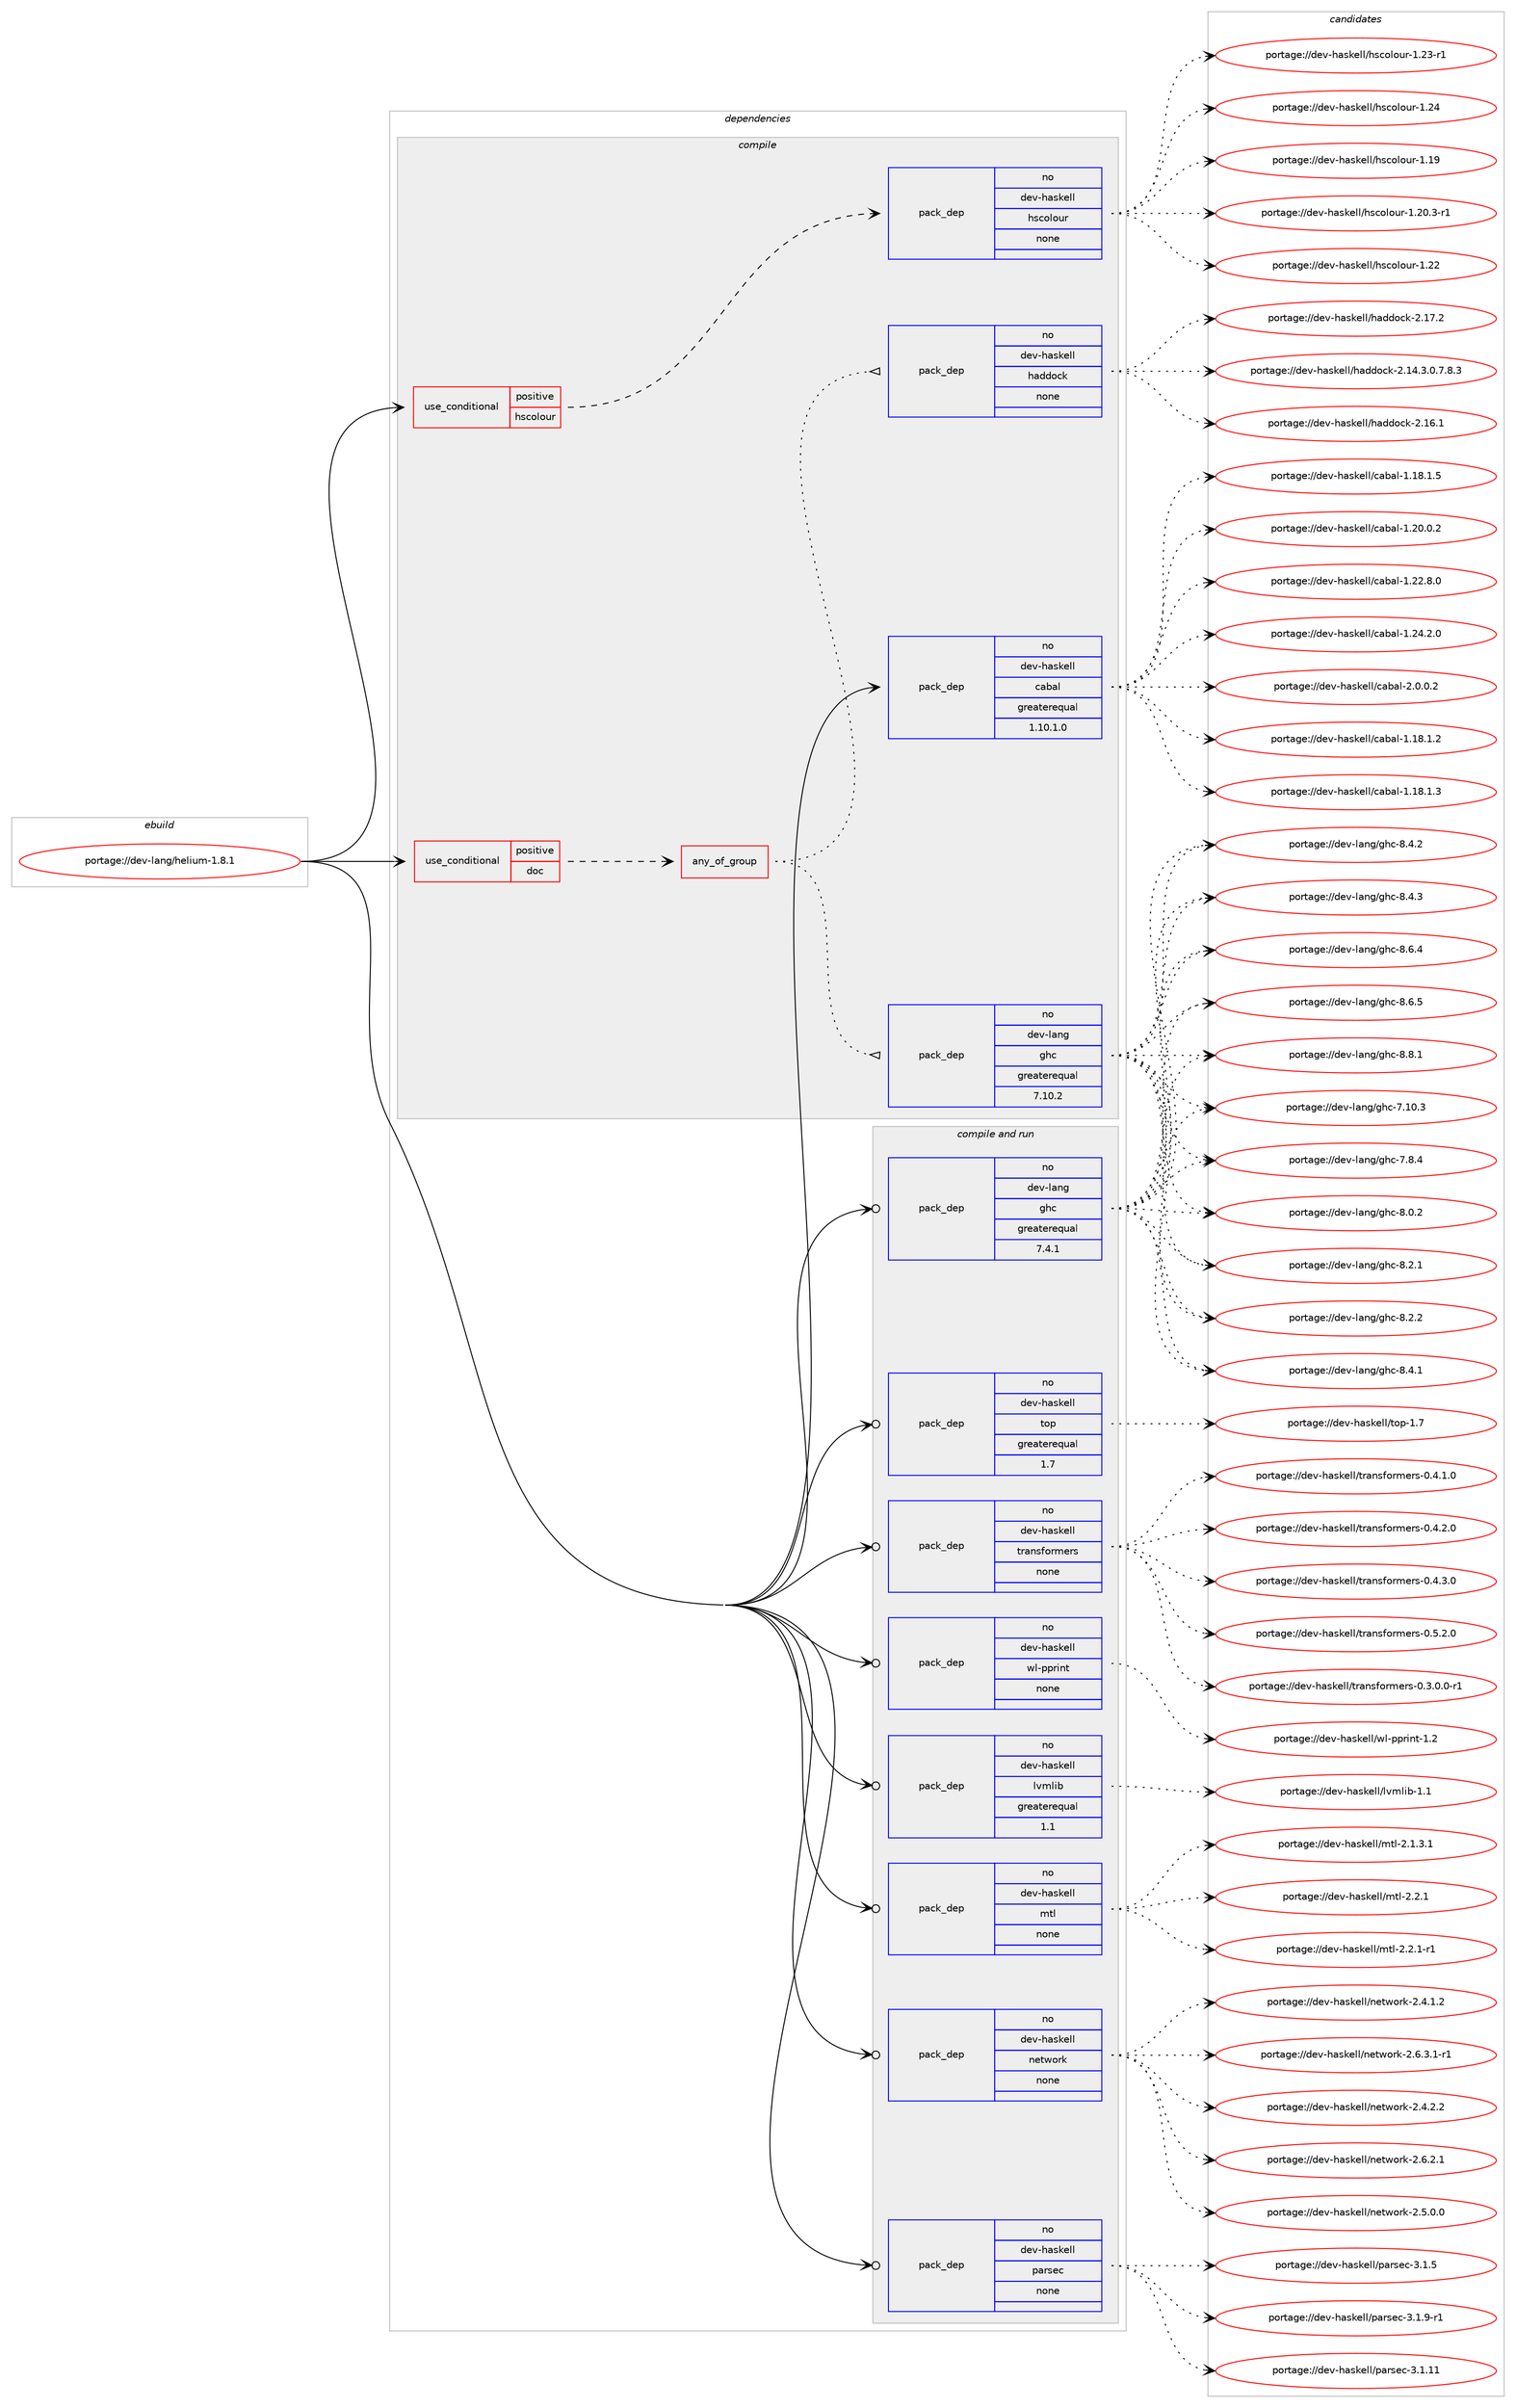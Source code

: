 digraph prolog {

# *************
# Graph options
# *************

newrank=true;
concentrate=true;
compound=true;
graph [rankdir=LR,fontname=Helvetica,fontsize=10,ranksep=1.5];#, ranksep=2.5, nodesep=0.2];
edge  [arrowhead=vee];
node  [fontname=Helvetica,fontsize=10];

# **********
# The ebuild
# **********

subgraph cluster_leftcol {
color=gray;
rank=same;
label=<<i>ebuild</i>>;
id [label="portage://dev-lang/helium-1.8.1", color=red, width=4, href="../dev-lang/helium-1.8.1.svg"];
}

# ****************
# The dependencies
# ****************

subgraph cluster_midcol {
color=gray;
label=<<i>dependencies</i>>;
subgraph cluster_compile {
fillcolor="#eeeeee";
style=filled;
label=<<i>compile</i>>;
subgraph cond19266 {
dependency93658 [label=<<TABLE BORDER="0" CELLBORDER="1" CELLSPACING="0" CELLPADDING="4"><TR><TD ROWSPAN="3" CELLPADDING="10">use_conditional</TD></TR><TR><TD>positive</TD></TR><TR><TD>doc</TD></TR></TABLE>>, shape=none, color=red];
subgraph any2695 {
dependency93659 [label=<<TABLE BORDER="0" CELLBORDER="1" CELLSPACING="0" CELLPADDING="4"><TR><TD CELLPADDING="10">any_of_group</TD></TR></TABLE>>, shape=none, color=red];subgraph pack71640 {
dependency93660 [label=<<TABLE BORDER="0" CELLBORDER="1" CELLSPACING="0" CELLPADDING="4" WIDTH="220"><TR><TD ROWSPAN="6" CELLPADDING="30">pack_dep</TD></TR><TR><TD WIDTH="110">no</TD></TR><TR><TD>dev-haskell</TD></TR><TR><TD>haddock</TD></TR><TR><TD>none</TD></TR><TR><TD></TD></TR></TABLE>>, shape=none, color=blue];
}
dependency93659:e -> dependency93660:w [weight=20,style="dotted",arrowhead="oinv"];
subgraph pack71641 {
dependency93661 [label=<<TABLE BORDER="0" CELLBORDER="1" CELLSPACING="0" CELLPADDING="4" WIDTH="220"><TR><TD ROWSPAN="6" CELLPADDING="30">pack_dep</TD></TR><TR><TD WIDTH="110">no</TD></TR><TR><TD>dev-lang</TD></TR><TR><TD>ghc</TD></TR><TR><TD>greaterequal</TD></TR><TR><TD>7.10.2</TD></TR></TABLE>>, shape=none, color=blue];
}
dependency93659:e -> dependency93661:w [weight=20,style="dotted",arrowhead="oinv"];
}
dependency93658:e -> dependency93659:w [weight=20,style="dashed",arrowhead="vee"];
}
id:e -> dependency93658:w [weight=20,style="solid",arrowhead="vee"];
subgraph cond19267 {
dependency93662 [label=<<TABLE BORDER="0" CELLBORDER="1" CELLSPACING="0" CELLPADDING="4"><TR><TD ROWSPAN="3" CELLPADDING="10">use_conditional</TD></TR><TR><TD>positive</TD></TR><TR><TD>hscolour</TD></TR></TABLE>>, shape=none, color=red];
subgraph pack71642 {
dependency93663 [label=<<TABLE BORDER="0" CELLBORDER="1" CELLSPACING="0" CELLPADDING="4" WIDTH="220"><TR><TD ROWSPAN="6" CELLPADDING="30">pack_dep</TD></TR><TR><TD WIDTH="110">no</TD></TR><TR><TD>dev-haskell</TD></TR><TR><TD>hscolour</TD></TR><TR><TD>none</TD></TR><TR><TD></TD></TR></TABLE>>, shape=none, color=blue];
}
dependency93662:e -> dependency93663:w [weight=20,style="dashed",arrowhead="vee"];
}
id:e -> dependency93662:w [weight=20,style="solid",arrowhead="vee"];
subgraph pack71643 {
dependency93664 [label=<<TABLE BORDER="0" CELLBORDER="1" CELLSPACING="0" CELLPADDING="4" WIDTH="220"><TR><TD ROWSPAN="6" CELLPADDING="30">pack_dep</TD></TR><TR><TD WIDTH="110">no</TD></TR><TR><TD>dev-haskell</TD></TR><TR><TD>cabal</TD></TR><TR><TD>greaterequal</TD></TR><TR><TD>1.10.1.0</TD></TR></TABLE>>, shape=none, color=blue];
}
id:e -> dependency93664:w [weight=20,style="solid",arrowhead="vee"];
}
subgraph cluster_compileandrun {
fillcolor="#eeeeee";
style=filled;
label=<<i>compile and run</i>>;
subgraph pack71644 {
dependency93665 [label=<<TABLE BORDER="0" CELLBORDER="1" CELLSPACING="0" CELLPADDING="4" WIDTH="220"><TR><TD ROWSPAN="6" CELLPADDING="30">pack_dep</TD></TR><TR><TD WIDTH="110">no</TD></TR><TR><TD>dev-haskell</TD></TR><TR><TD>lvmlib</TD></TR><TR><TD>greaterequal</TD></TR><TR><TD>1.1</TD></TR></TABLE>>, shape=none, color=blue];
}
id:e -> dependency93665:w [weight=20,style="solid",arrowhead="odotvee"];
subgraph pack71645 {
dependency93666 [label=<<TABLE BORDER="0" CELLBORDER="1" CELLSPACING="0" CELLPADDING="4" WIDTH="220"><TR><TD ROWSPAN="6" CELLPADDING="30">pack_dep</TD></TR><TR><TD WIDTH="110">no</TD></TR><TR><TD>dev-haskell</TD></TR><TR><TD>mtl</TD></TR><TR><TD>none</TD></TR><TR><TD></TD></TR></TABLE>>, shape=none, color=blue];
}
id:e -> dependency93666:w [weight=20,style="solid",arrowhead="odotvee"];
subgraph pack71646 {
dependency93667 [label=<<TABLE BORDER="0" CELLBORDER="1" CELLSPACING="0" CELLPADDING="4" WIDTH="220"><TR><TD ROWSPAN="6" CELLPADDING="30">pack_dep</TD></TR><TR><TD WIDTH="110">no</TD></TR><TR><TD>dev-haskell</TD></TR><TR><TD>network</TD></TR><TR><TD>none</TD></TR><TR><TD></TD></TR></TABLE>>, shape=none, color=blue];
}
id:e -> dependency93667:w [weight=20,style="solid",arrowhead="odotvee"];
subgraph pack71647 {
dependency93668 [label=<<TABLE BORDER="0" CELLBORDER="1" CELLSPACING="0" CELLPADDING="4" WIDTH="220"><TR><TD ROWSPAN="6" CELLPADDING="30">pack_dep</TD></TR><TR><TD WIDTH="110">no</TD></TR><TR><TD>dev-haskell</TD></TR><TR><TD>parsec</TD></TR><TR><TD>none</TD></TR><TR><TD></TD></TR></TABLE>>, shape=none, color=blue];
}
id:e -> dependency93668:w [weight=20,style="solid",arrowhead="odotvee"];
subgraph pack71648 {
dependency93669 [label=<<TABLE BORDER="0" CELLBORDER="1" CELLSPACING="0" CELLPADDING="4" WIDTH="220"><TR><TD ROWSPAN="6" CELLPADDING="30">pack_dep</TD></TR><TR><TD WIDTH="110">no</TD></TR><TR><TD>dev-haskell</TD></TR><TR><TD>top</TD></TR><TR><TD>greaterequal</TD></TR><TR><TD>1.7</TD></TR></TABLE>>, shape=none, color=blue];
}
id:e -> dependency93669:w [weight=20,style="solid",arrowhead="odotvee"];
subgraph pack71649 {
dependency93670 [label=<<TABLE BORDER="0" CELLBORDER="1" CELLSPACING="0" CELLPADDING="4" WIDTH="220"><TR><TD ROWSPAN="6" CELLPADDING="30">pack_dep</TD></TR><TR><TD WIDTH="110">no</TD></TR><TR><TD>dev-haskell</TD></TR><TR><TD>transformers</TD></TR><TR><TD>none</TD></TR><TR><TD></TD></TR></TABLE>>, shape=none, color=blue];
}
id:e -> dependency93670:w [weight=20,style="solid",arrowhead="odotvee"];
subgraph pack71650 {
dependency93671 [label=<<TABLE BORDER="0" CELLBORDER="1" CELLSPACING="0" CELLPADDING="4" WIDTH="220"><TR><TD ROWSPAN="6" CELLPADDING="30">pack_dep</TD></TR><TR><TD WIDTH="110">no</TD></TR><TR><TD>dev-haskell</TD></TR><TR><TD>wl-pprint</TD></TR><TR><TD>none</TD></TR><TR><TD></TD></TR></TABLE>>, shape=none, color=blue];
}
id:e -> dependency93671:w [weight=20,style="solid",arrowhead="odotvee"];
subgraph pack71651 {
dependency93672 [label=<<TABLE BORDER="0" CELLBORDER="1" CELLSPACING="0" CELLPADDING="4" WIDTH="220"><TR><TD ROWSPAN="6" CELLPADDING="30">pack_dep</TD></TR><TR><TD WIDTH="110">no</TD></TR><TR><TD>dev-lang</TD></TR><TR><TD>ghc</TD></TR><TR><TD>greaterequal</TD></TR><TR><TD>7.4.1</TD></TR></TABLE>>, shape=none, color=blue];
}
id:e -> dependency93672:w [weight=20,style="solid",arrowhead="odotvee"];
}
subgraph cluster_run {
fillcolor="#eeeeee";
style=filled;
label=<<i>run</i>>;
}
}

# **************
# The candidates
# **************

subgraph cluster_choices {
rank=same;
color=gray;
label=<<i>candidates</i>>;

subgraph choice71640 {
color=black;
nodesep=1;
choiceportage1001011184510497115107101108108471049710010011199107455046495246514648465546564651 [label="portage://dev-haskell/haddock-2.14.3.0.7.8.3", color=red, width=4,href="../dev-haskell/haddock-2.14.3.0.7.8.3.svg"];
choiceportage100101118451049711510710110810847104971001001119910745504649544649 [label="portage://dev-haskell/haddock-2.16.1", color=red, width=4,href="../dev-haskell/haddock-2.16.1.svg"];
choiceportage100101118451049711510710110810847104971001001119910745504649554650 [label="portage://dev-haskell/haddock-2.17.2", color=red, width=4,href="../dev-haskell/haddock-2.17.2.svg"];
dependency93660:e -> choiceportage1001011184510497115107101108108471049710010011199107455046495246514648465546564651:w [style=dotted,weight="100"];
dependency93660:e -> choiceportage100101118451049711510710110810847104971001001119910745504649544649:w [style=dotted,weight="100"];
dependency93660:e -> choiceportage100101118451049711510710110810847104971001001119910745504649554650:w [style=dotted,weight="100"];
}
subgraph choice71641 {
color=black;
nodesep=1;
choiceportage1001011184510897110103471031049945554649484651 [label="portage://dev-lang/ghc-7.10.3", color=red, width=4,href="../dev-lang/ghc-7.10.3.svg"];
choiceportage10010111845108971101034710310499455546564652 [label="portage://dev-lang/ghc-7.8.4", color=red, width=4,href="../dev-lang/ghc-7.8.4.svg"];
choiceportage10010111845108971101034710310499455646484650 [label="portage://dev-lang/ghc-8.0.2", color=red, width=4,href="../dev-lang/ghc-8.0.2.svg"];
choiceportage10010111845108971101034710310499455646504649 [label="portage://dev-lang/ghc-8.2.1", color=red, width=4,href="../dev-lang/ghc-8.2.1.svg"];
choiceportage10010111845108971101034710310499455646504650 [label="portage://dev-lang/ghc-8.2.2", color=red, width=4,href="../dev-lang/ghc-8.2.2.svg"];
choiceportage10010111845108971101034710310499455646524649 [label="portage://dev-lang/ghc-8.4.1", color=red, width=4,href="../dev-lang/ghc-8.4.1.svg"];
choiceportage10010111845108971101034710310499455646524650 [label="portage://dev-lang/ghc-8.4.2", color=red, width=4,href="../dev-lang/ghc-8.4.2.svg"];
choiceportage10010111845108971101034710310499455646524651 [label="portage://dev-lang/ghc-8.4.3", color=red, width=4,href="../dev-lang/ghc-8.4.3.svg"];
choiceportage10010111845108971101034710310499455646544652 [label="portage://dev-lang/ghc-8.6.4", color=red, width=4,href="../dev-lang/ghc-8.6.4.svg"];
choiceportage10010111845108971101034710310499455646544653 [label="portage://dev-lang/ghc-8.6.5", color=red, width=4,href="../dev-lang/ghc-8.6.5.svg"];
choiceportage10010111845108971101034710310499455646564649 [label="portage://dev-lang/ghc-8.8.1", color=red, width=4,href="../dev-lang/ghc-8.8.1.svg"];
dependency93661:e -> choiceportage1001011184510897110103471031049945554649484651:w [style=dotted,weight="100"];
dependency93661:e -> choiceportage10010111845108971101034710310499455546564652:w [style=dotted,weight="100"];
dependency93661:e -> choiceportage10010111845108971101034710310499455646484650:w [style=dotted,weight="100"];
dependency93661:e -> choiceportage10010111845108971101034710310499455646504649:w [style=dotted,weight="100"];
dependency93661:e -> choiceportage10010111845108971101034710310499455646504650:w [style=dotted,weight="100"];
dependency93661:e -> choiceportage10010111845108971101034710310499455646524649:w [style=dotted,weight="100"];
dependency93661:e -> choiceportage10010111845108971101034710310499455646524650:w [style=dotted,weight="100"];
dependency93661:e -> choiceportage10010111845108971101034710310499455646524651:w [style=dotted,weight="100"];
dependency93661:e -> choiceportage10010111845108971101034710310499455646544652:w [style=dotted,weight="100"];
dependency93661:e -> choiceportage10010111845108971101034710310499455646544653:w [style=dotted,weight="100"];
dependency93661:e -> choiceportage10010111845108971101034710310499455646564649:w [style=dotted,weight="100"];
}
subgraph choice71642 {
color=black;
nodesep=1;
choiceportage100101118451049711510710110810847104115991111081111171144549464957 [label="portage://dev-haskell/hscolour-1.19", color=red, width=4,href="../dev-haskell/hscolour-1.19.svg"];
choiceportage10010111845104971151071011081084710411599111108111117114454946504846514511449 [label="portage://dev-haskell/hscolour-1.20.3-r1", color=red, width=4,href="../dev-haskell/hscolour-1.20.3-r1.svg"];
choiceportage100101118451049711510710110810847104115991111081111171144549465050 [label="portage://dev-haskell/hscolour-1.22", color=red, width=4,href="../dev-haskell/hscolour-1.22.svg"];
choiceportage1001011184510497115107101108108471041159911110811111711445494650514511449 [label="portage://dev-haskell/hscolour-1.23-r1", color=red, width=4,href="../dev-haskell/hscolour-1.23-r1.svg"];
choiceportage100101118451049711510710110810847104115991111081111171144549465052 [label="portage://dev-haskell/hscolour-1.24", color=red, width=4,href="../dev-haskell/hscolour-1.24.svg"];
dependency93663:e -> choiceportage100101118451049711510710110810847104115991111081111171144549464957:w [style=dotted,weight="100"];
dependency93663:e -> choiceportage10010111845104971151071011081084710411599111108111117114454946504846514511449:w [style=dotted,weight="100"];
dependency93663:e -> choiceportage100101118451049711510710110810847104115991111081111171144549465050:w [style=dotted,weight="100"];
dependency93663:e -> choiceportage1001011184510497115107101108108471041159911110811111711445494650514511449:w [style=dotted,weight="100"];
dependency93663:e -> choiceportage100101118451049711510710110810847104115991111081111171144549465052:w [style=dotted,weight="100"];
}
subgraph choice71643 {
color=black;
nodesep=1;
choiceportage10010111845104971151071011081084799979897108454946495646494650 [label="portage://dev-haskell/cabal-1.18.1.2", color=red, width=4,href="../dev-haskell/cabal-1.18.1.2.svg"];
choiceportage10010111845104971151071011081084799979897108454946495646494651 [label="portage://dev-haskell/cabal-1.18.1.3", color=red, width=4,href="../dev-haskell/cabal-1.18.1.3.svg"];
choiceportage10010111845104971151071011081084799979897108454946495646494653 [label="portage://dev-haskell/cabal-1.18.1.5", color=red, width=4,href="../dev-haskell/cabal-1.18.1.5.svg"];
choiceportage10010111845104971151071011081084799979897108454946504846484650 [label="portage://dev-haskell/cabal-1.20.0.2", color=red, width=4,href="../dev-haskell/cabal-1.20.0.2.svg"];
choiceportage10010111845104971151071011081084799979897108454946505046564648 [label="portage://dev-haskell/cabal-1.22.8.0", color=red, width=4,href="../dev-haskell/cabal-1.22.8.0.svg"];
choiceportage10010111845104971151071011081084799979897108454946505246504648 [label="portage://dev-haskell/cabal-1.24.2.0", color=red, width=4,href="../dev-haskell/cabal-1.24.2.0.svg"];
choiceportage100101118451049711510710110810847999798971084550464846484650 [label="portage://dev-haskell/cabal-2.0.0.2", color=red, width=4,href="../dev-haskell/cabal-2.0.0.2.svg"];
dependency93664:e -> choiceportage10010111845104971151071011081084799979897108454946495646494650:w [style=dotted,weight="100"];
dependency93664:e -> choiceportage10010111845104971151071011081084799979897108454946495646494651:w [style=dotted,weight="100"];
dependency93664:e -> choiceportage10010111845104971151071011081084799979897108454946495646494653:w [style=dotted,weight="100"];
dependency93664:e -> choiceportage10010111845104971151071011081084799979897108454946504846484650:w [style=dotted,weight="100"];
dependency93664:e -> choiceportage10010111845104971151071011081084799979897108454946505046564648:w [style=dotted,weight="100"];
dependency93664:e -> choiceportage10010111845104971151071011081084799979897108454946505246504648:w [style=dotted,weight="100"];
dependency93664:e -> choiceportage100101118451049711510710110810847999798971084550464846484650:w [style=dotted,weight="100"];
}
subgraph choice71644 {
color=black;
nodesep=1;
choiceportage1001011184510497115107101108108471081181091081059845494649 [label="portage://dev-haskell/lvmlib-1.1", color=red, width=4,href="../dev-haskell/lvmlib-1.1.svg"];
dependency93665:e -> choiceportage1001011184510497115107101108108471081181091081059845494649:w [style=dotted,weight="100"];
}
subgraph choice71645 {
color=black;
nodesep=1;
choiceportage1001011184510497115107101108108471091161084550464946514649 [label="portage://dev-haskell/mtl-2.1.3.1", color=red, width=4,href="../dev-haskell/mtl-2.1.3.1.svg"];
choiceportage100101118451049711510710110810847109116108455046504649 [label="portage://dev-haskell/mtl-2.2.1", color=red, width=4,href="../dev-haskell/mtl-2.2.1.svg"];
choiceportage1001011184510497115107101108108471091161084550465046494511449 [label="portage://dev-haskell/mtl-2.2.1-r1", color=red, width=4,href="../dev-haskell/mtl-2.2.1-r1.svg"];
dependency93666:e -> choiceportage1001011184510497115107101108108471091161084550464946514649:w [style=dotted,weight="100"];
dependency93666:e -> choiceportage100101118451049711510710110810847109116108455046504649:w [style=dotted,weight="100"];
dependency93666:e -> choiceportage1001011184510497115107101108108471091161084550465046494511449:w [style=dotted,weight="100"];
}
subgraph choice71646 {
color=black;
nodesep=1;
choiceportage1001011184510497115107101108108471101011161191111141074550465246494650 [label="portage://dev-haskell/network-2.4.1.2", color=red, width=4,href="../dev-haskell/network-2.4.1.2.svg"];
choiceportage1001011184510497115107101108108471101011161191111141074550465246504650 [label="portage://dev-haskell/network-2.4.2.2", color=red, width=4,href="../dev-haskell/network-2.4.2.2.svg"];
choiceportage1001011184510497115107101108108471101011161191111141074550465346484648 [label="portage://dev-haskell/network-2.5.0.0", color=red, width=4,href="../dev-haskell/network-2.5.0.0.svg"];
choiceportage1001011184510497115107101108108471101011161191111141074550465446504649 [label="portage://dev-haskell/network-2.6.2.1", color=red, width=4,href="../dev-haskell/network-2.6.2.1.svg"];
choiceportage10010111845104971151071011081084711010111611911111410745504654465146494511449 [label="portage://dev-haskell/network-2.6.3.1-r1", color=red, width=4,href="../dev-haskell/network-2.6.3.1-r1.svg"];
dependency93667:e -> choiceportage1001011184510497115107101108108471101011161191111141074550465246494650:w [style=dotted,weight="100"];
dependency93667:e -> choiceportage1001011184510497115107101108108471101011161191111141074550465246504650:w [style=dotted,weight="100"];
dependency93667:e -> choiceportage1001011184510497115107101108108471101011161191111141074550465346484648:w [style=dotted,weight="100"];
dependency93667:e -> choiceportage1001011184510497115107101108108471101011161191111141074550465446504649:w [style=dotted,weight="100"];
dependency93667:e -> choiceportage10010111845104971151071011081084711010111611911111410745504654465146494511449:w [style=dotted,weight="100"];
}
subgraph choice71647 {
color=black;
nodesep=1;
choiceportage100101118451049711510710110810847112971141151019945514649464949 [label="portage://dev-haskell/parsec-3.1.11", color=red, width=4,href="../dev-haskell/parsec-3.1.11.svg"];
choiceportage1001011184510497115107101108108471129711411510199455146494653 [label="portage://dev-haskell/parsec-3.1.5", color=red, width=4,href="../dev-haskell/parsec-3.1.5.svg"];
choiceportage10010111845104971151071011081084711297114115101994551464946574511449 [label="portage://dev-haskell/parsec-3.1.9-r1", color=red, width=4,href="../dev-haskell/parsec-3.1.9-r1.svg"];
dependency93668:e -> choiceportage100101118451049711510710110810847112971141151019945514649464949:w [style=dotted,weight="100"];
dependency93668:e -> choiceportage1001011184510497115107101108108471129711411510199455146494653:w [style=dotted,weight="100"];
dependency93668:e -> choiceportage10010111845104971151071011081084711297114115101994551464946574511449:w [style=dotted,weight="100"];
}
subgraph choice71648 {
color=black;
nodesep=1;
choiceportage10010111845104971151071011081084711611111245494655 [label="portage://dev-haskell/top-1.7", color=red, width=4,href="../dev-haskell/top-1.7.svg"];
dependency93669:e -> choiceportage10010111845104971151071011081084711611111245494655:w [style=dotted,weight="100"];
}
subgraph choice71649 {
color=black;
nodesep=1;
choiceportage1001011184510497115107101108108471161149711011510211111410910111411545484651464846484511449 [label="portage://dev-haskell/transformers-0.3.0.0-r1", color=red, width=4,href="../dev-haskell/transformers-0.3.0.0-r1.svg"];
choiceportage100101118451049711510710110810847116114971101151021111141091011141154548465246494648 [label="portage://dev-haskell/transformers-0.4.1.0", color=red, width=4,href="../dev-haskell/transformers-0.4.1.0.svg"];
choiceportage100101118451049711510710110810847116114971101151021111141091011141154548465246504648 [label="portage://dev-haskell/transformers-0.4.2.0", color=red, width=4,href="../dev-haskell/transformers-0.4.2.0.svg"];
choiceportage100101118451049711510710110810847116114971101151021111141091011141154548465246514648 [label="portage://dev-haskell/transformers-0.4.3.0", color=red, width=4,href="../dev-haskell/transformers-0.4.3.0.svg"];
choiceportage100101118451049711510710110810847116114971101151021111141091011141154548465346504648 [label="portage://dev-haskell/transformers-0.5.2.0", color=red, width=4,href="../dev-haskell/transformers-0.5.2.0.svg"];
dependency93670:e -> choiceportage1001011184510497115107101108108471161149711011510211111410910111411545484651464846484511449:w [style=dotted,weight="100"];
dependency93670:e -> choiceportage100101118451049711510710110810847116114971101151021111141091011141154548465246494648:w [style=dotted,weight="100"];
dependency93670:e -> choiceportage100101118451049711510710110810847116114971101151021111141091011141154548465246504648:w [style=dotted,weight="100"];
dependency93670:e -> choiceportage100101118451049711510710110810847116114971101151021111141091011141154548465246514648:w [style=dotted,weight="100"];
dependency93670:e -> choiceportage100101118451049711510710110810847116114971101151021111141091011141154548465346504648:w [style=dotted,weight="100"];
}
subgraph choice71650 {
color=black;
nodesep=1;
choiceportage1001011184510497115107101108108471191084511211211410511011645494650 [label="portage://dev-haskell/wl-pprint-1.2", color=red, width=4,href="../dev-haskell/wl-pprint-1.2.svg"];
dependency93671:e -> choiceportage1001011184510497115107101108108471191084511211211410511011645494650:w [style=dotted,weight="100"];
}
subgraph choice71651 {
color=black;
nodesep=1;
choiceportage1001011184510897110103471031049945554649484651 [label="portage://dev-lang/ghc-7.10.3", color=red, width=4,href="../dev-lang/ghc-7.10.3.svg"];
choiceportage10010111845108971101034710310499455546564652 [label="portage://dev-lang/ghc-7.8.4", color=red, width=4,href="../dev-lang/ghc-7.8.4.svg"];
choiceportage10010111845108971101034710310499455646484650 [label="portage://dev-lang/ghc-8.0.2", color=red, width=4,href="../dev-lang/ghc-8.0.2.svg"];
choiceportage10010111845108971101034710310499455646504649 [label="portage://dev-lang/ghc-8.2.1", color=red, width=4,href="../dev-lang/ghc-8.2.1.svg"];
choiceportage10010111845108971101034710310499455646504650 [label="portage://dev-lang/ghc-8.2.2", color=red, width=4,href="../dev-lang/ghc-8.2.2.svg"];
choiceportage10010111845108971101034710310499455646524649 [label="portage://dev-lang/ghc-8.4.1", color=red, width=4,href="../dev-lang/ghc-8.4.1.svg"];
choiceportage10010111845108971101034710310499455646524650 [label="portage://dev-lang/ghc-8.4.2", color=red, width=4,href="../dev-lang/ghc-8.4.2.svg"];
choiceportage10010111845108971101034710310499455646524651 [label="portage://dev-lang/ghc-8.4.3", color=red, width=4,href="../dev-lang/ghc-8.4.3.svg"];
choiceportage10010111845108971101034710310499455646544652 [label="portage://dev-lang/ghc-8.6.4", color=red, width=4,href="../dev-lang/ghc-8.6.4.svg"];
choiceportage10010111845108971101034710310499455646544653 [label="portage://dev-lang/ghc-8.6.5", color=red, width=4,href="../dev-lang/ghc-8.6.5.svg"];
choiceportage10010111845108971101034710310499455646564649 [label="portage://dev-lang/ghc-8.8.1", color=red, width=4,href="../dev-lang/ghc-8.8.1.svg"];
dependency93672:e -> choiceportage1001011184510897110103471031049945554649484651:w [style=dotted,weight="100"];
dependency93672:e -> choiceportage10010111845108971101034710310499455546564652:w [style=dotted,weight="100"];
dependency93672:e -> choiceportage10010111845108971101034710310499455646484650:w [style=dotted,weight="100"];
dependency93672:e -> choiceportage10010111845108971101034710310499455646504649:w [style=dotted,weight="100"];
dependency93672:e -> choiceportage10010111845108971101034710310499455646504650:w [style=dotted,weight="100"];
dependency93672:e -> choiceportage10010111845108971101034710310499455646524649:w [style=dotted,weight="100"];
dependency93672:e -> choiceportage10010111845108971101034710310499455646524650:w [style=dotted,weight="100"];
dependency93672:e -> choiceportage10010111845108971101034710310499455646524651:w [style=dotted,weight="100"];
dependency93672:e -> choiceportage10010111845108971101034710310499455646544652:w [style=dotted,weight="100"];
dependency93672:e -> choiceportage10010111845108971101034710310499455646544653:w [style=dotted,weight="100"];
dependency93672:e -> choiceportage10010111845108971101034710310499455646564649:w [style=dotted,weight="100"];
}
}

}
